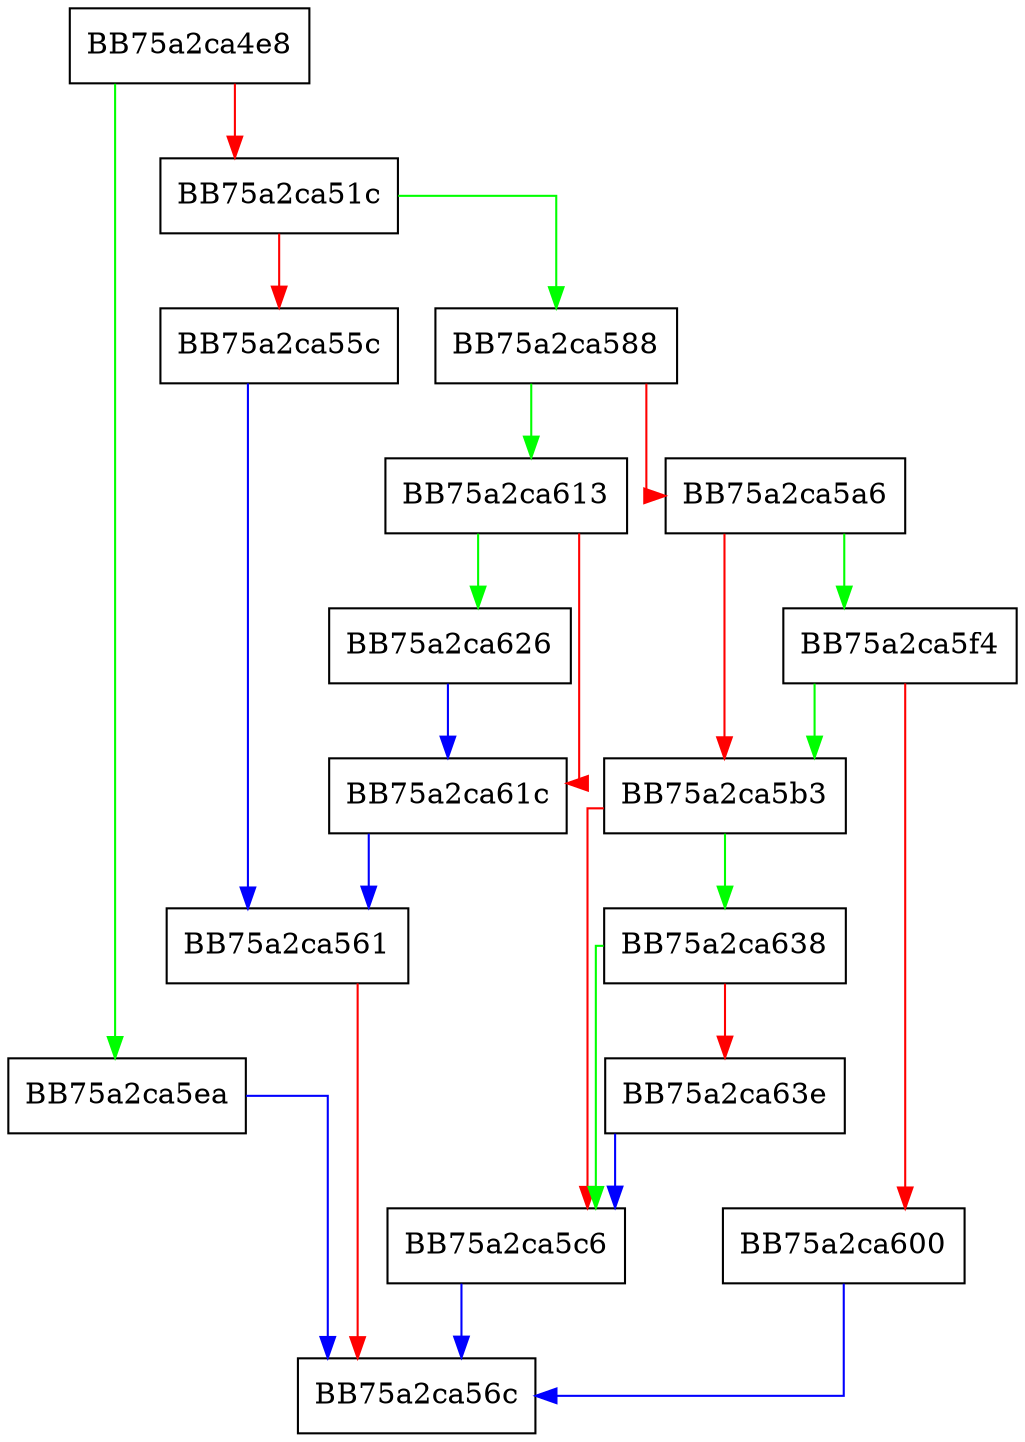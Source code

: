 digraph FindCertInHardcodedRoots {
  node [shape="box"];
  graph [splines=ortho];
  BB75a2ca4e8 -> BB75a2ca5ea [color="green"];
  BB75a2ca4e8 -> BB75a2ca51c [color="red"];
  BB75a2ca51c -> BB75a2ca588 [color="green"];
  BB75a2ca51c -> BB75a2ca55c [color="red"];
  BB75a2ca55c -> BB75a2ca561 [color="blue"];
  BB75a2ca561 -> BB75a2ca56c [color="red"];
  BB75a2ca588 -> BB75a2ca613 [color="green"];
  BB75a2ca588 -> BB75a2ca5a6 [color="red"];
  BB75a2ca5a6 -> BB75a2ca5f4 [color="green"];
  BB75a2ca5a6 -> BB75a2ca5b3 [color="red"];
  BB75a2ca5b3 -> BB75a2ca638 [color="green"];
  BB75a2ca5b3 -> BB75a2ca5c6 [color="red"];
  BB75a2ca5c6 -> BB75a2ca56c [color="blue"];
  BB75a2ca5ea -> BB75a2ca56c [color="blue"];
  BB75a2ca5f4 -> BB75a2ca5b3 [color="green"];
  BB75a2ca5f4 -> BB75a2ca600 [color="red"];
  BB75a2ca600 -> BB75a2ca56c [color="blue"];
  BB75a2ca613 -> BB75a2ca626 [color="green"];
  BB75a2ca613 -> BB75a2ca61c [color="red"];
  BB75a2ca61c -> BB75a2ca561 [color="blue"];
  BB75a2ca626 -> BB75a2ca61c [color="blue"];
  BB75a2ca638 -> BB75a2ca5c6 [color="green"];
  BB75a2ca638 -> BB75a2ca63e [color="red"];
  BB75a2ca63e -> BB75a2ca5c6 [color="blue"];
}